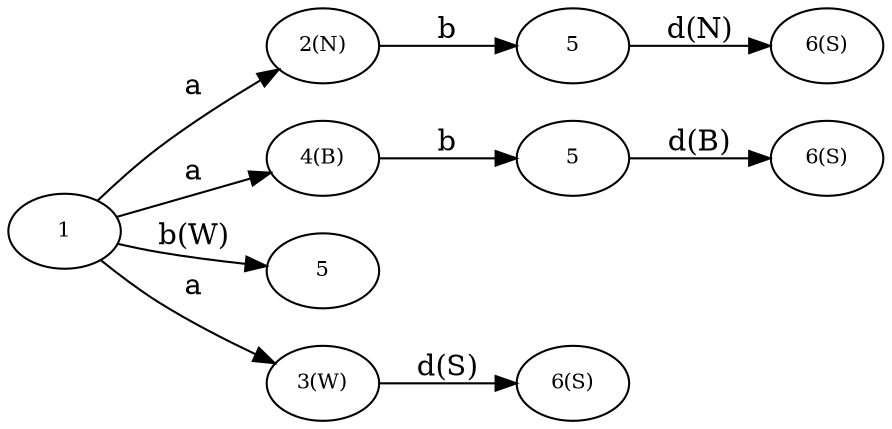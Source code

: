 digraph MefGraph{
	node [fontsize="10"]

                  	rankdir=LR
	_1_0_1_1 [label="1"]
	_2_1_1_12 [label="2(N)"]
	_5_2_1_25 [label="5"]
	_6_3_1_56 [label="6(S)"]
	_5_2_1_25 -> _6_3_1_56 [label="d(N)"]
	_2_1_1_12 -> _5_2_1_25 [label="b"]
	_1_0_1_1 -> _2_1_1_12 [label="a"]
	_4_1_2_14 [label="4(B)"]
	_5_2_2_45 [label="5"]
	_6_3_2_56 [label="6(S)"]
	_5_2_2_45 -> _6_3_2_56 [label="d(B)"]
	_4_1_2_14 -> _5_2_2_45 [label="b"]
	_1_0_1_1 -> _4_1_2_14 [label="a"]
	_5_1_3_15 [label="5"]
	_1_0_1_1 -> _5_1_3_15 [label="b(W)"]
	_3_1_4_13 [label="3(W)"]
	_6_2_4_36 [label="6(S)"]
	_3_1_4_13 -> _6_2_4_36 [label="d(S)"]
	_1_0_1_1 -> _3_1_4_13 [label="a"]
}